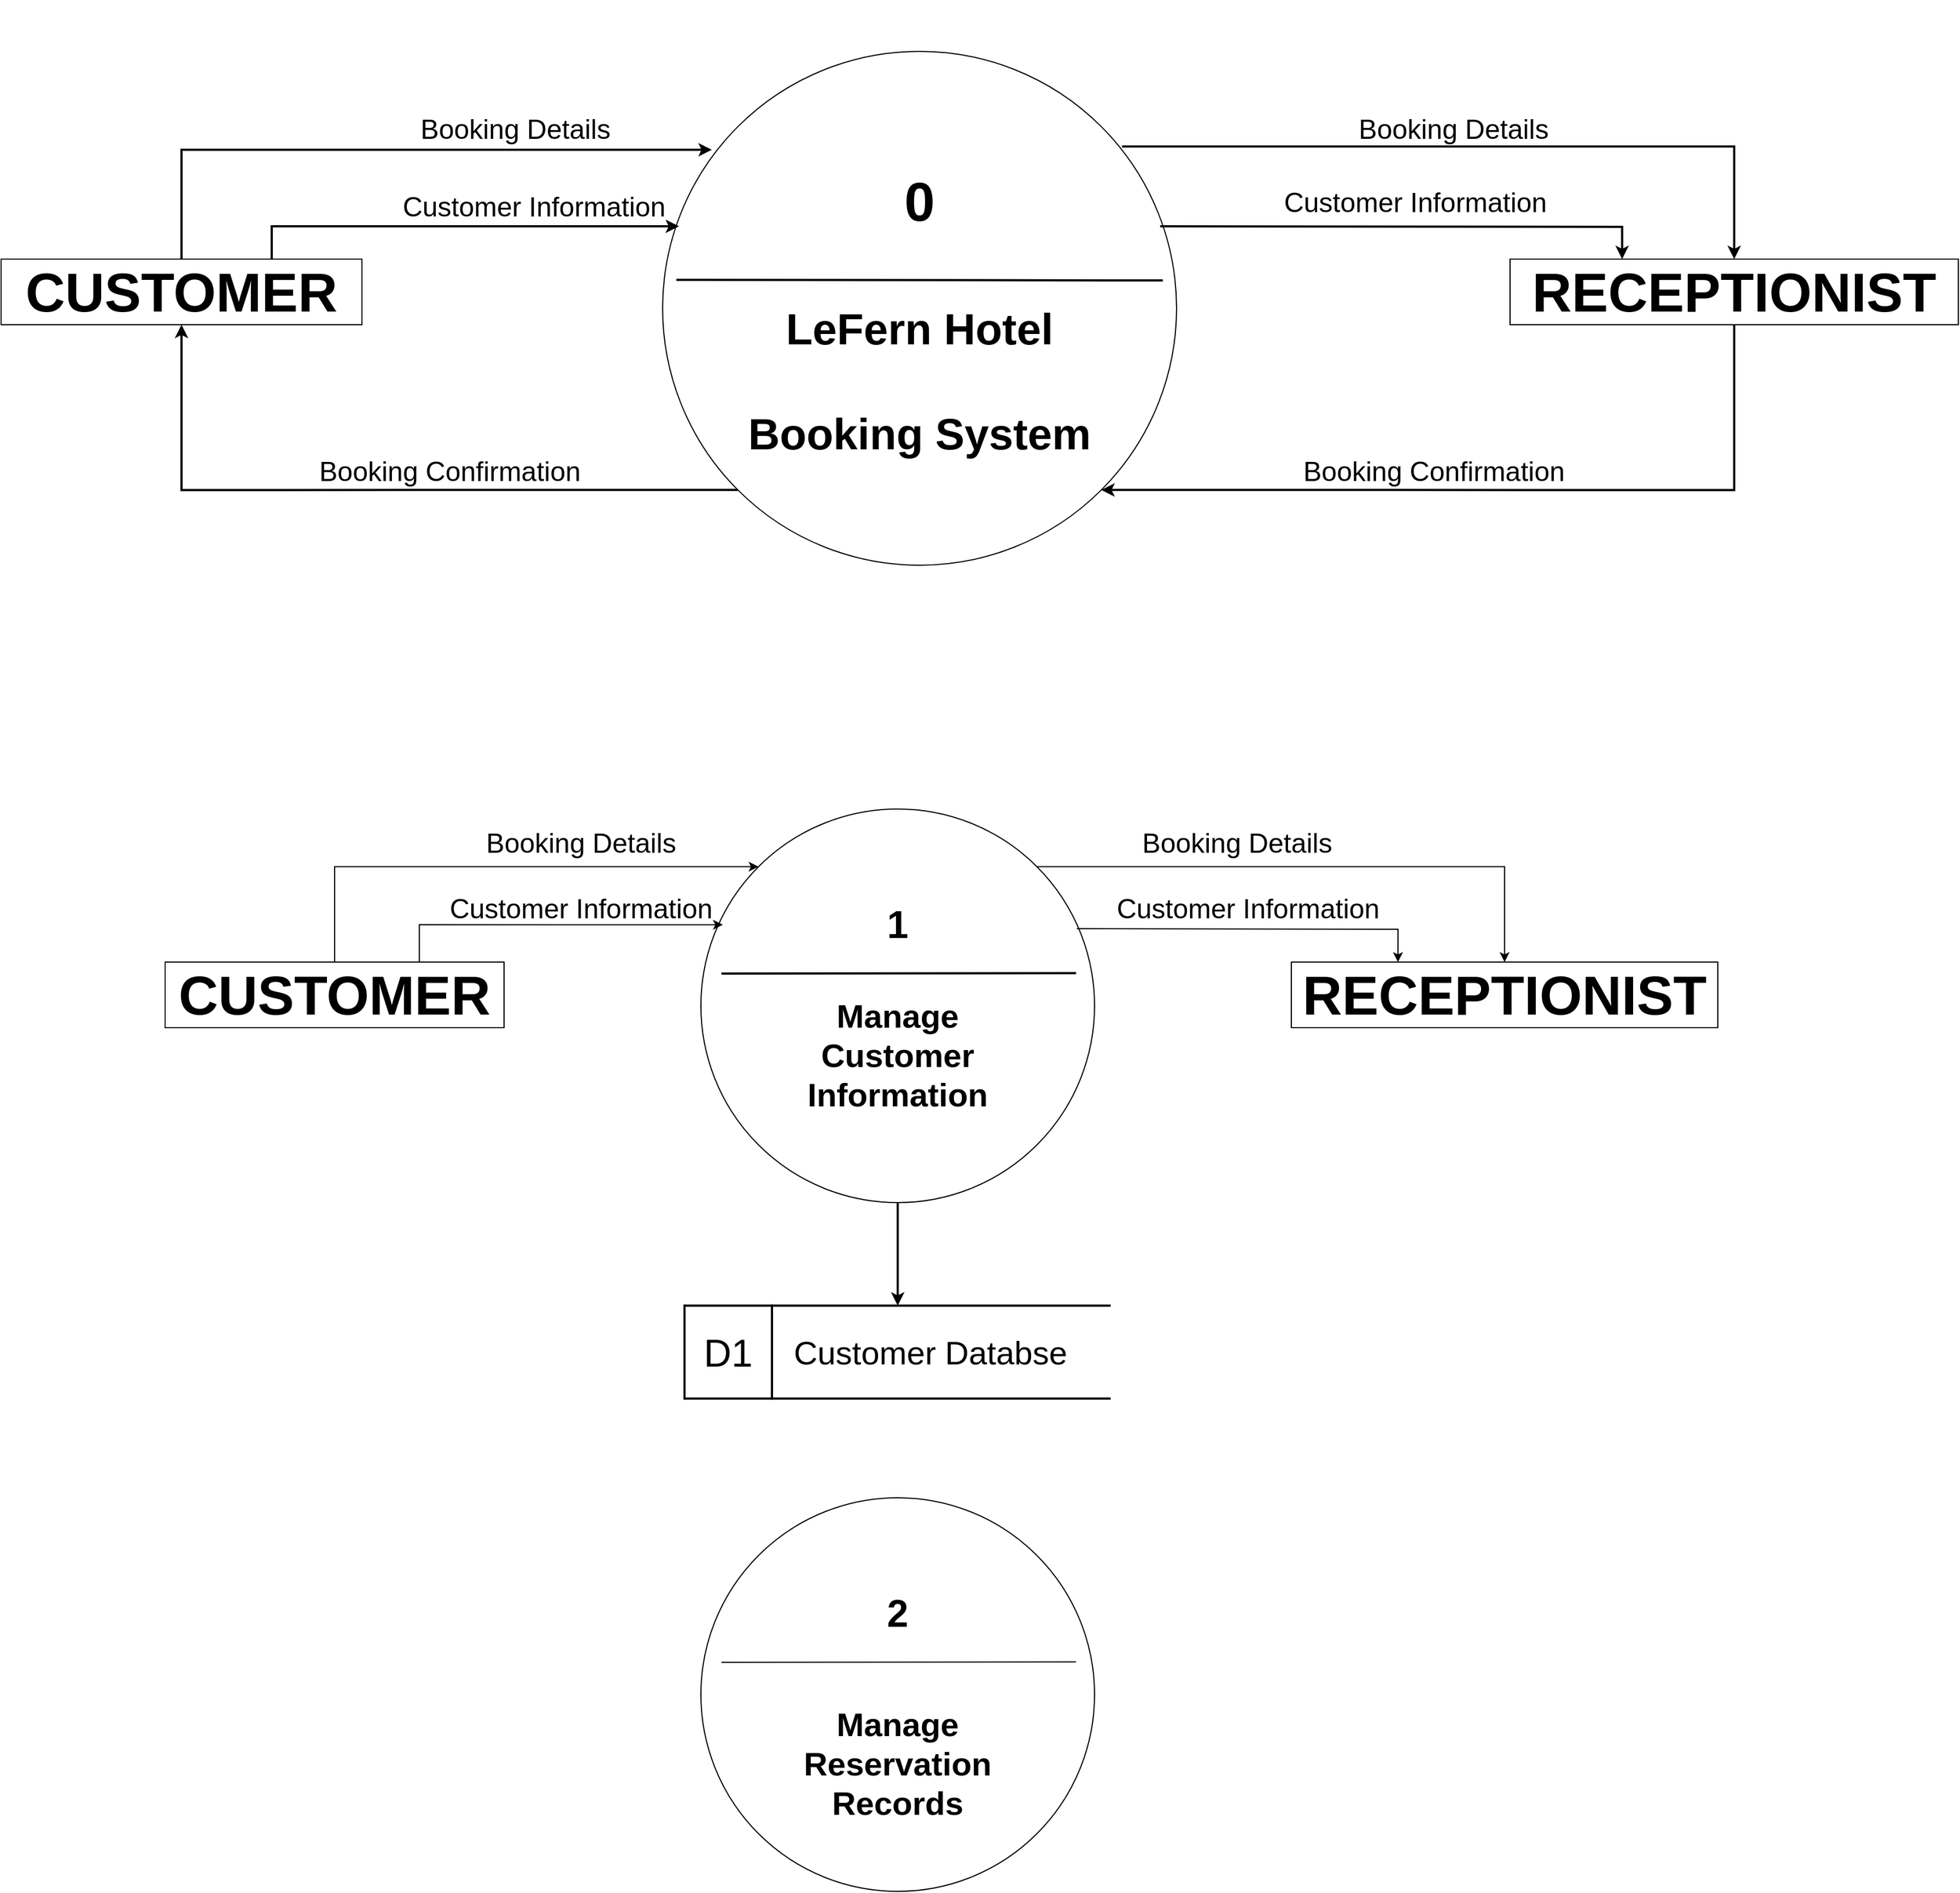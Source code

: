 <mxfile version="28.0.6">
  <diagram name="Page-1" id="VW8s6OkqG2i_AYqq_G_P">
    <mxGraphModel dx="1695" dy="1060" grid="1" gridSize="10" guides="1" tooltips="1" connect="1" arrows="1" fold="1" page="1" pageScale="1" pageWidth="1400" pageHeight="850" math="0" shadow="0">
      <root>
        <mxCell id="0" />
        <mxCell id="1" parent="0" />
        <mxCell id="__-dNfwIh98uai5d9UmT-1" value="" style="group;strokeWidth=3;" vertex="1" connectable="0" parent="1">
          <mxGeometry x="1130" y="320" width="530" height="463.57" as="geometry" />
        </mxCell>
        <mxCell id="__-dNfwIh98uai5d9UmT-2" value="" style="group" vertex="1" connectable="0" parent="__-dNfwIh98uai5d9UmT-1">
          <mxGeometry y="-50" width="530" height="470" as="geometry" />
        </mxCell>
        <mxCell id="__-dNfwIh98uai5d9UmT-3" value="" style="group" vertex="1" connectable="0" parent="__-dNfwIh98uai5d9UmT-2">
          <mxGeometry x="-25" y="47" width="470" height="470" as="geometry" />
        </mxCell>
        <mxCell id="__-dNfwIh98uai5d9UmT-4" value="" style="ellipse;whiteSpace=wrap;html=1;aspect=fixed;" vertex="1" parent="__-dNfwIh98uai5d9UmT-3">
          <mxGeometry width="470" height="470" as="geometry" />
        </mxCell>
        <mxCell id="__-dNfwIh98uai5d9UmT-5" value="" style="endArrow=none;html=1;rounded=0;entryX=0.958;entryY=0.311;entryDx=0;entryDy=0;entryPerimeter=0;strokeWidth=2;" edge="1" parent="__-dNfwIh98uai5d9UmT-3">
          <mxGeometry width="50" height="50" relative="1" as="geometry">
            <mxPoint x="12.53" y="209" as="sourcePoint" />
            <mxPoint x="457.473" y="209.498" as="targetPoint" />
          </mxGeometry>
        </mxCell>
        <mxCell id="__-dNfwIh98uai5d9UmT-6" value="&lt;font style=&quot;font-size: 50px;&quot;&gt;0&lt;/font&gt;" style="text;html=1;align=center;verticalAlign=middle;whiteSpace=wrap;rounded=0;fontStyle=1" vertex="1" parent="__-dNfwIh98uai5d9UmT-3">
          <mxGeometry x="210" y="127" width="50" height="20" as="geometry" />
        </mxCell>
        <mxCell id="__-dNfwIh98uai5d9UmT-7" value="&lt;font style=&quot;font-size: 40px;&quot;&gt;&lt;b style=&quot;&quot;&gt;LeFern Hotel&lt;br&gt;&lt;br&gt;&lt;/b&gt;&lt;/font&gt;&lt;div&gt;&lt;font style=&quot;font-size: 40px;&quot;&gt;&lt;b style=&quot;&quot;&gt;Booking System&lt;/b&gt;&lt;/font&gt;&lt;/div&gt;" style="text;html=1;align=center;verticalAlign=middle;whiteSpace=wrap;rounded=0;" vertex="1" parent="__-dNfwIh98uai5d9UmT-3">
          <mxGeometry x="41.25" y="237" width="387.5" height="127" as="geometry" />
        </mxCell>
        <mxCell id="__-dNfwIh98uai5d9UmT-8" style="edgeStyle=orthogonalEdgeStyle;rounded=0;orthogonalLoop=1;jettySize=auto;html=1;exitX=0.75;exitY=0;exitDx=0;exitDy=0;strokeWidth=2;" edge="1" parent="1" source="__-dNfwIh98uai5d9UmT-11">
          <mxGeometry relative="1" as="geometry">
            <mxPoint x="1120" y="477" as="targetPoint" />
            <Array as="points">
              <mxPoint x="748" y="477" />
            </Array>
          </mxGeometry>
        </mxCell>
        <mxCell id="__-dNfwIh98uai5d9UmT-9" value="&lt;font style=&quot;font-size: 25px;&quot;&gt;Customer Information&lt;/font&gt;" style="edgeLabel;html=1;align=center;verticalAlign=middle;resizable=0;points=[];" vertex="1" connectable="0" parent="__-dNfwIh98uai5d9UmT-8">
          <mxGeometry x="0.439" y="-4" relative="1" as="geometry">
            <mxPoint x="-20" y="-23" as="offset" />
          </mxGeometry>
        </mxCell>
        <mxCell id="__-dNfwIh98uai5d9UmT-10" style="edgeStyle=orthogonalEdgeStyle;rounded=0;orthogonalLoop=1;jettySize=auto;html=1;exitX=0.5;exitY=0;exitDx=0;exitDy=0;strokeWidth=2;" edge="1" parent="1" source="__-dNfwIh98uai5d9UmT-11">
          <mxGeometry relative="1" as="geometry">
            <mxPoint x="1150" y="407" as="targetPoint" />
            <Array as="points">
              <mxPoint x="665" y="407" />
            </Array>
          </mxGeometry>
        </mxCell>
        <mxCell id="__-dNfwIh98uai5d9UmT-11" value="&lt;b&gt;&lt;font style=&quot;font-size: 50px;&quot;&gt;CUSTOMER&lt;/font&gt;&lt;/b&gt;" style="rounded=0;whiteSpace=wrap;html=1;" vertex="1" parent="1">
          <mxGeometry x="500" y="507" width="330" height="60" as="geometry" />
        </mxCell>
        <mxCell id="__-dNfwIh98uai5d9UmT-12" style="edgeStyle=orthogonalEdgeStyle;rounded=0;orthogonalLoop=1;jettySize=auto;html=1;exitX=0.5;exitY=1;exitDx=0;exitDy=0;entryX=1;entryY=1;entryDx=0;entryDy=0;strokeWidth=2;" edge="1" parent="1" source="__-dNfwIh98uai5d9UmT-13" target="__-dNfwIh98uai5d9UmT-4">
          <mxGeometry relative="1" as="geometry" />
        </mxCell>
        <mxCell id="__-dNfwIh98uai5d9UmT-13" value="&lt;b&gt;&lt;font style=&quot;font-size: 50px;&quot;&gt;RECEPTIONIST&lt;/font&gt;&lt;/b&gt;" style="rounded=0;whiteSpace=wrap;html=1;" vertex="1" parent="1">
          <mxGeometry x="1880" y="507" width="410" height="60" as="geometry" />
        </mxCell>
        <mxCell id="__-dNfwIh98uai5d9UmT-14" value="&lt;font style=&quot;font-size: 25px;&quot;&gt;Booking Details&lt;/font&gt;" style="text;html=1;align=center;verticalAlign=middle;resizable=0;points=[];autosize=1;strokeColor=none;fillColor=none;" vertex="1" parent="1">
          <mxGeometry x="870" y="367" width="200" height="40" as="geometry" />
        </mxCell>
        <mxCell id="__-dNfwIh98uai5d9UmT-15" style="edgeStyle=orthogonalEdgeStyle;rounded=0;orthogonalLoop=1;jettySize=auto;html=1;exitX=0.894;exitY=0.185;exitDx=0;exitDy=0;entryX=0.5;entryY=0;entryDx=0;entryDy=0;exitPerimeter=0;strokeWidth=2;" edge="1" parent="1" source="__-dNfwIh98uai5d9UmT-4" target="__-dNfwIh98uai5d9UmT-13">
          <mxGeometry relative="1" as="geometry">
            <Array as="points">
              <mxPoint x="2085" y="404" />
            </Array>
          </mxGeometry>
        </mxCell>
        <mxCell id="__-dNfwIh98uai5d9UmT-16" value="&lt;font style=&quot;font-size: 25px;&quot;&gt;Booking Details&lt;/font&gt;" style="edgeLabel;html=1;align=center;verticalAlign=middle;resizable=0;points=[];" vertex="1" connectable="0" parent="__-dNfwIh98uai5d9UmT-15">
          <mxGeometry x="-0.363" y="5" relative="1" as="geometry">
            <mxPoint x="92" y="-12" as="offset" />
          </mxGeometry>
        </mxCell>
        <mxCell id="__-dNfwIh98uai5d9UmT-17" style="edgeStyle=orthogonalEdgeStyle;rounded=0;orthogonalLoop=1;jettySize=auto;html=1;entryX=0.25;entryY=0;entryDx=0;entryDy=0;strokeWidth=2;" edge="1" parent="1" target="__-dNfwIh98uai5d9UmT-13">
          <mxGeometry relative="1" as="geometry">
            <mxPoint x="1560" y="477" as="sourcePoint" />
          </mxGeometry>
        </mxCell>
        <mxCell id="__-dNfwIh98uai5d9UmT-18" value="&lt;font style=&quot;font-size: 25px;&quot;&gt;Customer Information&lt;/font&gt;" style="edgeLabel;html=1;align=center;verticalAlign=middle;resizable=0;points=[];" vertex="1" connectable="0" parent="__-dNfwIh98uai5d9UmT-17">
          <mxGeometry x="-0.183" y="3" relative="1" as="geometry">
            <mxPoint x="48" y="-20" as="offset" />
          </mxGeometry>
        </mxCell>
        <mxCell id="__-dNfwIh98uai5d9UmT-19" value="&lt;font style=&quot;font-size: 25px;&quot;&gt;Booking Confirmation&lt;/font&gt;" style="text;html=1;align=center;verticalAlign=middle;resizable=0;points=[];autosize=1;strokeColor=none;fillColor=none;" vertex="1" parent="1">
          <mxGeometry x="1680" y="680" width="260" height="40" as="geometry" />
        </mxCell>
        <mxCell id="__-dNfwIh98uai5d9UmT-20" style="edgeStyle=orthogonalEdgeStyle;rounded=0;orthogonalLoop=1;jettySize=auto;html=1;exitX=0;exitY=1;exitDx=0;exitDy=0;entryX=0.5;entryY=1;entryDx=0;entryDy=0;strokeWidth=2;" edge="1" parent="1" source="__-dNfwIh98uai5d9UmT-4" target="__-dNfwIh98uai5d9UmT-11">
          <mxGeometry relative="1" as="geometry" />
        </mxCell>
        <mxCell id="__-dNfwIh98uai5d9UmT-21" value="&lt;font style=&quot;font-size: 25px;&quot;&gt;Booking Confirmation&lt;/font&gt;" style="text;html=1;align=center;verticalAlign=middle;resizable=0;points=[];autosize=1;strokeColor=none;fillColor=none;" vertex="1" parent="1">
          <mxGeometry x="780" y="680" width="260" height="40" as="geometry" />
        </mxCell>
        <mxCell id="__-dNfwIh98uai5d9UmT-38" style="edgeStyle=orthogonalEdgeStyle;rounded=0;orthogonalLoop=1;jettySize=auto;html=1;exitX=0.5;exitY=0;exitDx=0;exitDy=0;entryX=0;entryY=0;entryDx=0;entryDy=0;" edge="1" parent="1" source="__-dNfwIh98uai5d9UmT-23" target="__-dNfwIh98uai5d9UmT-22">
          <mxGeometry relative="1" as="geometry">
            <Array as="points">
              <mxPoint x="805" y="1063" />
            </Array>
          </mxGeometry>
        </mxCell>
        <mxCell id="__-dNfwIh98uai5d9UmT-23" value="&lt;b&gt;&lt;font style=&quot;font-size: 50px;&quot;&gt;CUSTOMER&lt;/font&gt;&lt;/b&gt;" style="rounded=0;whiteSpace=wrap;html=1;" vertex="1" parent="1">
          <mxGeometry x="650" y="1150" width="310" height="60" as="geometry" />
        </mxCell>
        <mxCell id="__-dNfwIh98uai5d9UmT-24" value="&lt;b&gt;&lt;font style=&quot;font-size: 50px;&quot;&gt;RECEPTIONIST&lt;/font&gt;&lt;/b&gt;" style="rounded=0;whiteSpace=wrap;html=1;" vertex="1" parent="1">
          <mxGeometry x="1680" y="1150" width="390" height="60" as="geometry" />
        </mxCell>
        <mxCell id="__-dNfwIh98uai5d9UmT-28" value="" style="group;strokeWidth=3;" vertex="1" connectable="0" parent="1">
          <mxGeometry x="1140" y="1010" width="360" height="360" as="geometry" />
        </mxCell>
        <mxCell id="__-dNfwIh98uai5d9UmT-22" value="" style="ellipse;whiteSpace=wrap;html=1;aspect=fixed;" vertex="1" parent="__-dNfwIh98uai5d9UmT-28">
          <mxGeometry width="360" height="360" as="geometry" />
        </mxCell>
        <mxCell id="__-dNfwIh98uai5d9UmT-27" value="" style="endArrow=none;html=1;rounded=0;entryX=0.917;entryY=0.417;entryDx=0;entryDy=0;entryPerimeter=0;exitX=0.016;exitY=0.418;exitDx=0;exitDy=0;exitPerimeter=0;strokeWidth=2;" edge="1" parent="__-dNfwIh98uai5d9UmT-28">
          <mxGeometry width="50" height="50" relative="1" as="geometry">
            <mxPoint x="18.76" y="150.48" as="sourcePoint" />
            <mxPoint x="343.12" y="150.12" as="targetPoint" />
          </mxGeometry>
        </mxCell>
        <mxCell id="__-dNfwIh98uai5d9UmT-42" value="&lt;font style=&quot;font-size: 30px;&quot;&gt;Manage Customer Information&lt;/font&gt;" style="text;html=1;align=center;verticalAlign=middle;whiteSpace=wrap;rounded=0;fontStyle=1" vertex="1" parent="__-dNfwIh98uai5d9UmT-28">
          <mxGeometry x="110" y="210" width="140" height="30" as="geometry" />
        </mxCell>
        <mxCell id="__-dNfwIh98uai5d9UmT-43" value="&lt;b&gt;&lt;font style=&quot;font-size: 35px;&quot;&gt;1&lt;/font&gt;&lt;/b&gt;" style="text;html=1;align=center;verticalAlign=middle;whiteSpace=wrap;rounded=0;" vertex="1" parent="__-dNfwIh98uai5d9UmT-28">
          <mxGeometry x="150" y="90" width="60" height="30" as="geometry" />
        </mxCell>
        <mxCell id="__-dNfwIh98uai5d9UmT-29" value="" style="group" vertex="1" connectable="0" parent="1">
          <mxGeometry x="1140" y="1640" width="360" height="360" as="geometry" />
        </mxCell>
        <mxCell id="__-dNfwIh98uai5d9UmT-30" value="" style="ellipse;whiteSpace=wrap;html=1;aspect=fixed;" vertex="1" parent="__-dNfwIh98uai5d9UmT-29">
          <mxGeometry width="360" height="360" as="geometry" />
        </mxCell>
        <mxCell id="__-dNfwIh98uai5d9UmT-31" value="" style="endArrow=none;html=1;rounded=0;entryX=0.917;entryY=0.417;entryDx=0;entryDy=0;entryPerimeter=0;exitX=0.016;exitY=0.418;exitDx=0;exitDy=0;exitPerimeter=0;" edge="1" parent="__-dNfwIh98uai5d9UmT-29">
          <mxGeometry width="50" height="50" relative="1" as="geometry">
            <mxPoint x="18.76" y="150.48" as="sourcePoint" />
            <mxPoint x="343.12" y="150.12" as="targetPoint" />
          </mxGeometry>
        </mxCell>
        <mxCell id="__-dNfwIh98uai5d9UmT-50" value="&lt;font style=&quot;font-size: 30px;&quot;&gt;Manage Reservation Records&lt;/font&gt;" style="text;html=1;align=center;verticalAlign=middle;whiteSpace=wrap;rounded=0;fontStyle=1" vertex="1" parent="__-dNfwIh98uai5d9UmT-29">
          <mxGeometry x="110" y="228" width="140" height="30" as="geometry" />
        </mxCell>
        <mxCell id="__-dNfwIh98uai5d9UmT-51" value="&lt;b&gt;&lt;font style=&quot;font-size: 35px;&quot;&gt;2&lt;/font&gt;&lt;/b&gt;" style="text;html=1;align=center;verticalAlign=middle;whiteSpace=wrap;rounded=0;" vertex="1" parent="__-dNfwIh98uai5d9UmT-29">
          <mxGeometry x="150" y="90" width="60" height="30" as="geometry" />
        </mxCell>
        <mxCell id="__-dNfwIh98uai5d9UmT-32" value="" style="shape=partialRectangle;whiteSpace=wrap;html=1;top=0;bottom=0;fillColor=none;rotation=90;strokeWidth=2;container=0;" vertex="1" parent="1">
          <mxGeometry x="1277.5" y="1313" width="85" height="387.5" as="geometry" />
        </mxCell>
        <mxCell id="__-dNfwIh98uai5d9UmT-34" value="&lt;font style=&quot;font-size: 35px;&quot;&gt;D1&lt;/font&gt;" style="shape=partialRectangle;whiteSpace=wrap;html=1;top=0;bottom=0;fillColor=none;strokeWidth=2;container=0;" vertex="1" parent="1">
          <mxGeometry x="1125" y="1464.25" width="80" height="85" as="geometry" />
        </mxCell>
        <mxCell id="__-dNfwIh98uai5d9UmT-36" value="&lt;font style=&quot;font-size: 30px;&quot;&gt;Customer Databse&lt;/font&gt;" style="text;html=1;align=center;verticalAlign=middle;whiteSpace=wrap;rounded=0;container=0;" vertex="1" parent="1">
          <mxGeometry x="1210" y="1491.75" width="280" height="30" as="geometry" />
        </mxCell>
        <mxCell id="__-dNfwIh98uai5d9UmT-39" value="&lt;font style=&quot;font-size: 25px;&quot;&gt;Booking Details&lt;/font&gt;" style="text;html=1;align=center;verticalAlign=middle;resizable=0;points=[];autosize=1;strokeColor=none;fillColor=none;" vertex="1" parent="1">
          <mxGeometry x="930" y="1020" width="200" height="40" as="geometry" />
        </mxCell>
        <mxCell id="__-dNfwIh98uai5d9UmT-40" style="edgeStyle=orthogonalEdgeStyle;rounded=0;orthogonalLoop=1;jettySize=auto;html=1;exitX=0.75;exitY=0;exitDx=0;exitDy=0;entryX=0.056;entryY=0.294;entryDx=0;entryDy=0;entryPerimeter=0;" edge="1" parent="1" source="__-dNfwIh98uai5d9UmT-23" target="__-dNfwIh98uai5d9UmT-22">
          <mxGeometry relative="1" as="geometry">
            <Array as="points">
              <mxPoint x="883" y="1116" />
            </Array>
          </mxGeometry>
        </mxCell>
        <mxCell id="__-dNfwIh98uai5d9UmT-41" value="&lt;font style=&quot;font-size: 25px;&quot;&gt;Customer Information&lt;/font&gt;" style="text;html=1;align=center;verticalAlign=middle;resizable=0;points=[];autosize=1;strokeColor=none;fillColor=none;" vertex="1" parent="1">
          <mxGeometry x="900" y="1080" width="260" height="40" as="geometry" />
        </mxCell>
        <mxCell id="__-dNfwIh98uai5d9UmT-44" style="edgeStyle=orthogonalEdgeStyle;rounded=0;orthogonalLoop=1;jettySize=auto;html=1;exitX=0.5;exitY=1;exitDx=0;exitDy=0;entryX=0;entryY=0.5;entryDx=0;entryDy=0;strokeWidth=2;" edge="1" parent="1" source="__-dNfwIh98uai5d9UmT-22" target="__-dNfwIh98uai5d9UmT-32">
          <mxGeometry relative="1" as="geometry" />
        </mxCell>
        <mxCell id="__-dNfwIh98uai5d9UmT-45" style="edgeStyle=orthogonalEdgeStyle;rounded=0;orthogonalLoop=1;jettySize=auto;html=1;exitX=1;exitY=0;exitDx=0;exitDy=0;entryX=0.5;entryY=0;entryDx=0;entryDy=0;" edge="1" parent="1" source="__-dNfwIh98uai5d9UmT-22" target="__-dNfwIh98uai5d9UmT-24">
          <mxGeometry relative="1" as="geometry">
            <Array as="points">
              <mxPoint x="1875" y="1063" />
            </Array>
          </mxGeometry>
        </mxCell>
        <mxCell id="__-dNfwIh98uai5d9UmT-46" style="edgeStyle=orthogonalEdgeStyle;rounded=0;orthogonalLoop=1;jettySize=auto;html=1;exitX=0.955;exitY=0.304;exitDx=0;exitDy=0;entryX=0.25;entryY=0;entryDx=0;entryDy=0;exitPerimeter=0;" edge="1" parent="1" source="__-dNfwIh98uai5d9UmT-22" target="__-dNfwIh98uai5d9UmT-24">
          <mxGeometry relative="1" as="geometry">
            <Array as="points">
              <mxPoint x="1485" y="1119" />
              <mxPoint x="1778" y="1120" />
            </Array>
          </mxGeometry>
        </mxCell>
        <mxCell id="__-dNfwIh98uai5d9UmT-47" value="&lt;font style=&quot;font-size: 25px;&quot;&gt;Booking Details&lt;/font&gt;" style="text;html=1;align=center;verticalAlign=middle;resizable=0;points=[];autosize=1;strokeColor=none;fillColor=none;" vertex="1" parent="1">
          <mxGeometry x="1530" y="1020" width="200" height="40" as="geometry" />
        </mxCell>
        <mxCell id="__-dNfwIh98uai5d9UmT-48" value="&lt;font style=&quot;font-size: 25px;&quot;&gt;Customer Information&lt;/font&gt;" style="text;html=1;align=center;verticalAlign=middle;resizable=0;points=[];autosize=1;strokeColor=none;fillColor=none;" vertex="1" parent="1">
          <mxGeometry x="1510" y="1080" width="260" height="40" as="geometry" />
        </mxCell>
      </root>
    </mxGraphModel>
  </diagram>
</mxfile>
